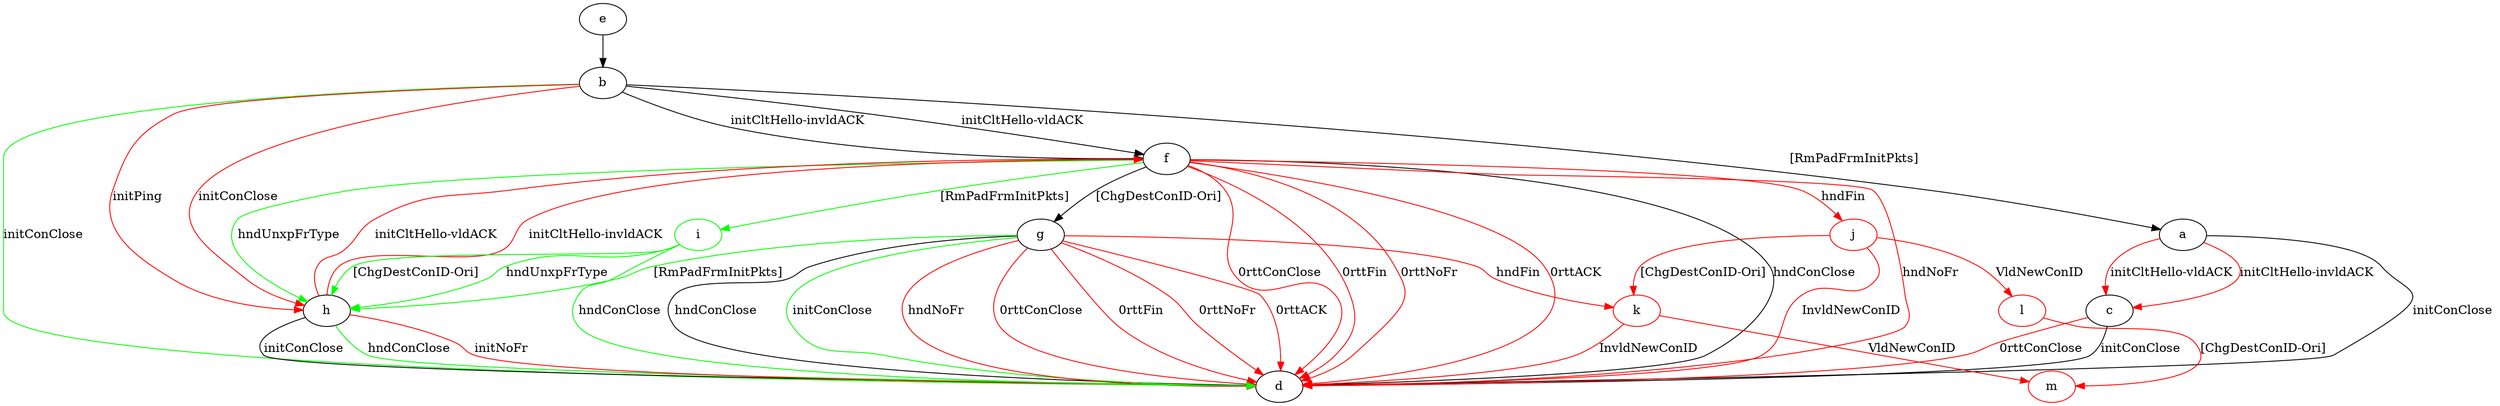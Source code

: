 digraph "" {
	a -> c	[key=0,
		color=red,
		label="initCltHello-vldACK "];
	a -> c	[key=1,
		color=red,
		label="initCltHello-invldACK "];
	a -> d	[key=0,
		label="initConClose "];
	b -> a	[key=0,
		label="[RmPadFrmInitPkts] "];
	b -> d	[key=0,
		color=green,
		label="initConClose "];
	b -> f	[key=0,
		label="initCltHello-vldACK "];
	b -> f	[key=1,
		label="initCltHello-invldACK "];
	b -> h	[key=0,
		color=red,
		label="initPing "];
	b -> h	[key=1,
		color=red,
		label="initConClose "];
	c -> d	[key=0,
		label="initConClose "];
	c -> d	[key=1,
		color=red,
		label="0rttConClose "];
	e -> b	[key=0];
	f -> d	[key=0,
		label="hndConClose "];
	f -> d	[key=1,
		color=red,
		label="hndNoFr "];
	f -> d	[key=2,
		color=red,
		label="0rttConClose "];
	f -> d	[key=3,
		color=red,
		label="0rttFin "];
	f -> d	[key=4,
		color=red,
		label="0rttNoFr "];
	f -> d	[key=5,
		color=red,
		label="0rttACK "];
	f -> g	[key=0,
		label="[ChgDestConID-Ori] "];
	f -> h	[key=0,
		color=green,
		label="hndUnxpFrType "];
	i	[color=green];
	f -> i	[key=0,
		color=green,
		label="[RmPadFrmInitPkts] "];
	j	[color=red];
	f -> j	[key=0,
		color=red,
		label="hndFin "];
	g -> d	[key=0,
		label="hndConClose "];
	g -> d	[key=1,
		color=green,
		label="initConClose "];
	g -> d	[key=2,
		color=red,
		label="hndNoFr "];
	g -> d	[key=3,
		color=red,
		label="0rttConClose "];
	g -> d	[key=4,
		color=red,
		label="0rttFin "];
	g -> d	[key=5,
		color=red,
		label="0rttNoFr "];
	g -> d	[key=6,
		color=red,
		label="0rttACK "];
	g -> h	[key=0,
		color=green,
		label="[RmPadFrmInitPkts] "];
	k	[color=red];
	g -> k	[key=0,
		color=red,
		label="hndFin "];
	h -> d	[key=0,
		label="initConClose "];
	h -> d	[key=1,
		color=green,
		label="hndConClose "];
	h -> d	[key=2,
		color=red,
		label="initNoFr "];
	h -> f	[key=0,
		color=red,
		label="initCltHello-vldACK "];
	h -> f	[key=1,
		color=red,
		label="initCltHello-invldACK "];
	i -> d	[key=0,
		color=green,
		label="hndConClose "];
	i -> h	[key=0,
		color=green,
		label="hndUnxpFrType "];
	i -> h	[key=1,
		color=green,
		label="[ChgDestConID-Ori] "];
	j -> d	[key=0,
		color=red,
		label="InvldNewConID "];
	j -> k	[key=0,
		color=red,
		label="[ChgDestConID-Ori] "];
	l	[color=red];
	j -> l	[key=0,
		color=red,
		label="VldNewConID "];
	k -> d	[key=0,
		color=red,
		label="InvldNewConID "];
	m	[color=red];
	k -> m	[key=0,
		color=red,
		label="VldNewConID "];
	l -> m	[key=0,
		color=red,
		label="[ChgDestConID-Ori] "];
}
